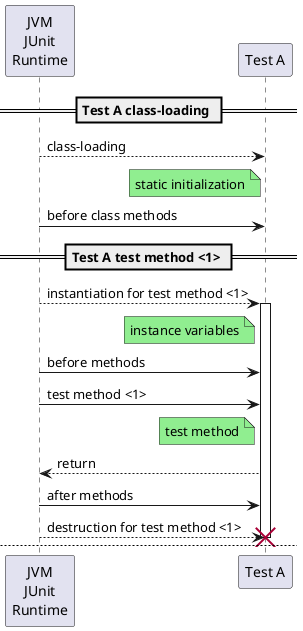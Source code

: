 @startuml
participant "JVM\nJUnit\nRuntime" as JVM
participant "Test A" as T_A

== Test A class-loading ==
JVM --> T_A : class-loading
note left of T_A #lightgreen: static initialization
JVM -> T_A : before class methods

== Test A test method <1> ==
JVM --> T_A : instantiation for test method <1>
activate T_A

note left of T_A #lightgreen: instance variables
JVM -> T_A : before methods

JVM -> T_A : test method <1>
note left of T_A #lightgreen: test method

T_A --> JVM : return
JVM -> T_A : after methods
JVM --> T_A : destruction for test method <1>
destroy T_A
newpage

== Test A test method <2> ==
JVM --> T_A : instantiation for test method <2>
activate T_A

note left of T_A #lightgreen: instance variables
JVM -> T_A : before methods

JVM -> T_A : test method <2>
note left of T_A #lightgreen: test method

T_A --> JVM : return

JVM -> T_A : after methods
JVM -> T_A : after class methods
JVM --> T_A : destruction for test method <2>
destroy T_A

@enduml